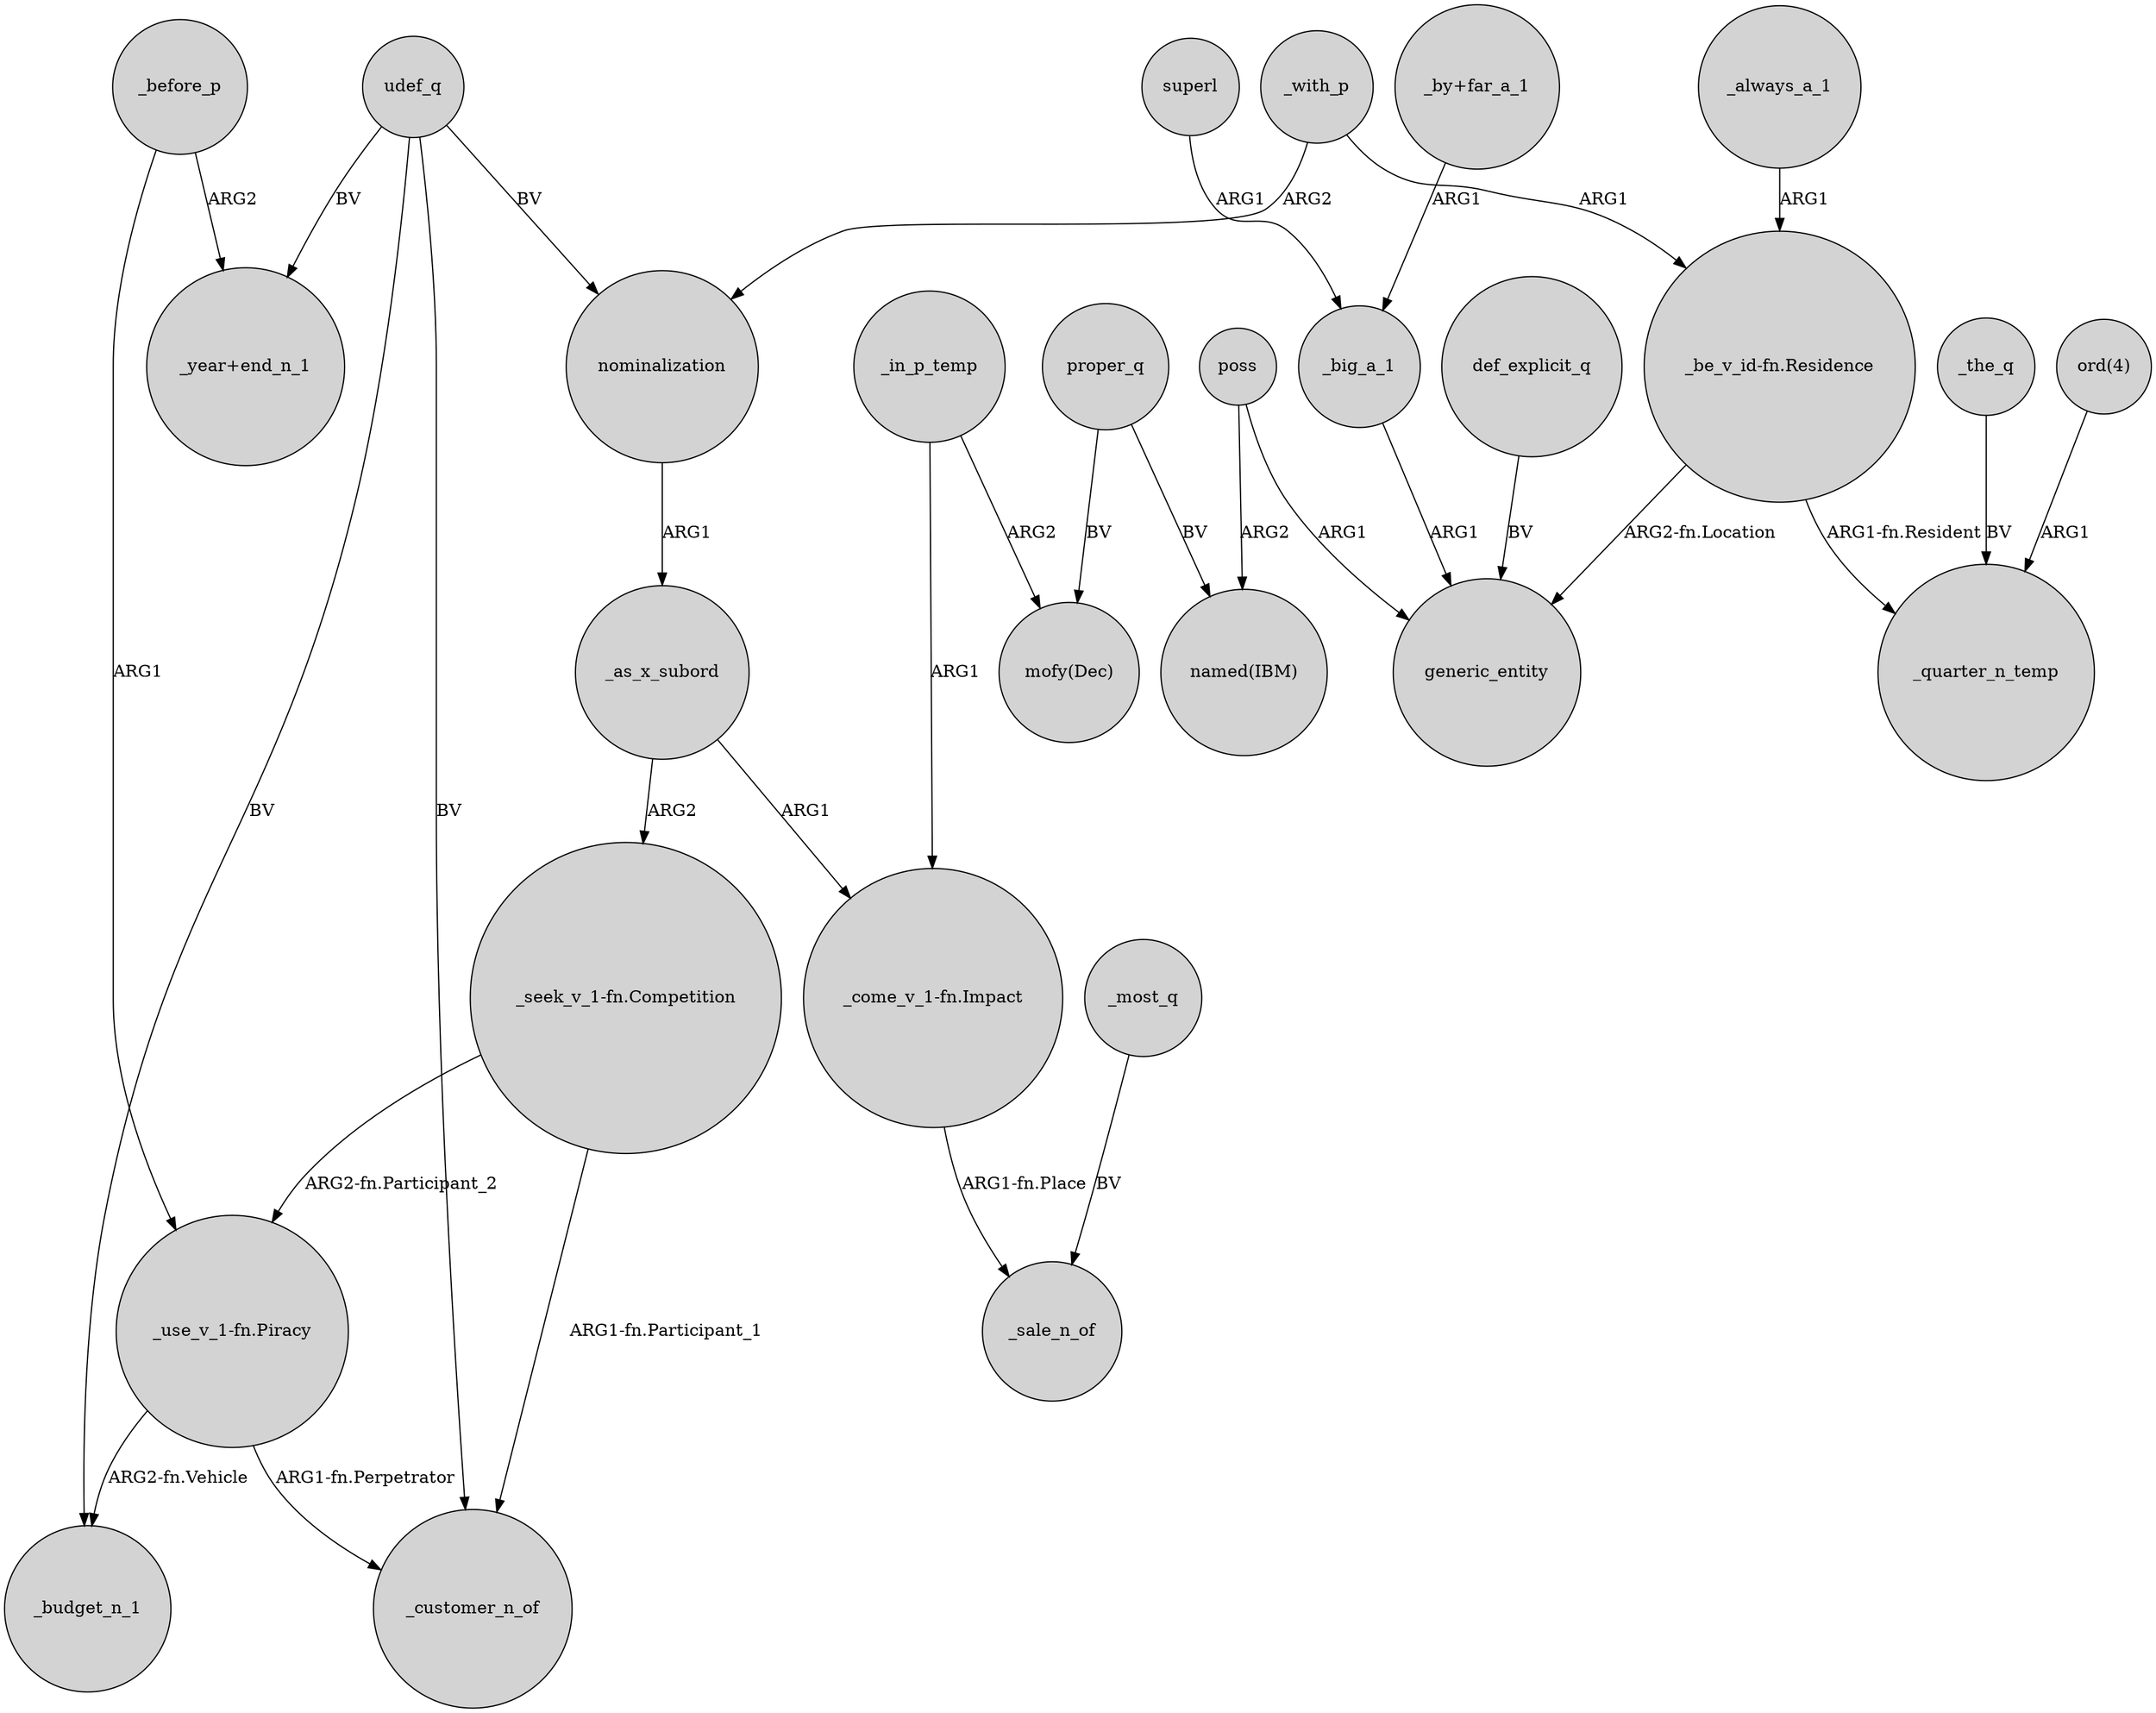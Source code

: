 digraph {
	node [shape=circle style=filled]
	_before_p -> "_use_v_1-fn.Piracy" [label=ARG1]
	def_explicit_q -> generic_entity [label=BV]
	"_by+far_a_1" -> _big_a_1 [label=ARG1]
	"_seek_v_1-fn.Competition" -> "_use_v_1-fn.Piracy" [label="ARG2-fn.Participant_2"]
	"_be_v_id-fn.Residence" -> _quarter_n_temp [label="ARG1-fn.Resident"]
	poss -> "named(IBM)" [label=ARG2]
	_as_x_subord -> "_come_v_1-fn.Impact" [label=ARG1]
	udef_q -> "_year+end_n_1" [label=BV]
	_the_q -> _quarter_n_temp [label=BV]
	udef_q -> nominalization [label=BV]
	_most_q -> _sale_n_of [label=BV]
	proper_q -> "named(IBM)" [label=BV]
	"_use_v_1-fn.Piracy" -> _budget_n_1 [label="ARG2-fn.Vehicle"]
	poss -> generic_entity [label=ARG1]
	"_come_v_1-fn.Impact" -> _sale_n_of [label="ARG1-fn.Place"]
	"_seek_v_1-fn.Competition" -> _customer_n_of [label="ARG1-fn.Participant_1"]
	_before_p -> "_year+end_n_1" [label=ARG2]
	proper_q -> "mofy(Dec)" [label=BV]
	_in_p_temp -> "mofy(Dec)" [label=ARG2]
	superl -> _big_a_1 [label=ARG1]
	udef_q -> _budget_n_1 [label=BV]
	"_use_v_1-fn.Piracy" -> _customer_n_of [label="ARG1-fn.Perpetrator"]
	_always_a_1 -> "_be_v_id-fn.Residence" [label=ARG1]
	_as_x_subord -> "_seek_v_1-fn.Competition" [label=ARG2]
	nominalization -> _as_x_subord [label=ARG1]
	"ord(4)" -> _quarter_n_temp [label=ARG1]
	udef_q -> _customer_n_of [label=BV]
	_in_p_temp -> "_come_v_1-fn.Impact" [label=ARG1]
	_big_a_1 -> generic_entity [label=ARG1]
	"_be_v_id-fn.Residence" -> generic_entity [label="ARG2-fn.Location"]
	_with_p -> "_be_v_id-fn.Residence" [label=ARG1]
	_with_p -> nominalization [label=ARG2]
}
